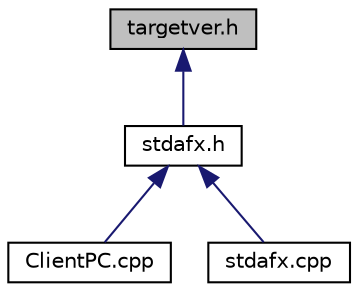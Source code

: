 digraph "targetver.h"
{
  edge [fontname="Helvetica",fontsize="10",labelfontname="Helvetica",labelfontsize="10"];
  node [fontname="Helvetica",fontsize="10",shape=record];
  Node1 [label="targetver.h",height=0.2,width=0.4,color="black", fillcolor="grey75", style="filled", fontcolor="black"];
  Node1 -> Node2 [dir="back",color="midnightblue",fontsize="10",style="solid",fontname="Helvetica"];
  Node2 [label="stdafx.h",height=0.2,width=0.4,color="black", fillcolor="white", style="filled",URL="$stdafx_8h.html"];
  Node2 -> Node3 [dir="back",color="midnightblue",fontsize="10",style="solid",fontname="Helvetica"];
  Node3 [label="ClientPC.cpp",height=0.2,width=0.4,color="black", fillcolor="white", style="filled",URL="$_client_p_c_8cpp.html",tooltip="Client PC to connect to the server. "];
  Node2 -> Node4 [dir="back",color="midnightblue",fontsize="10",style="solid",fontname="Helvetica"];
  Node4 [label="stdafx.cpp",height=0.2,width=0.4,color="black", fillcolor="white", style="filled",URL="$stdafx_8cpp.html"];
}
